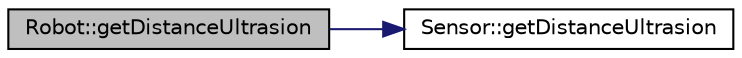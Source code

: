 digraph "Robot::getDistanceUltrasion"
{
  edge [fontname="Helvetica",fontsize="10",labelfontname="Helvetica",labelfontsize="10"];
  node [fontname="Helvetica",fontsize="10",shape=record];
  rankdir="LR";
  Node10 [label="Robot::getDistanceUltrasion",height=0.2,width=0.4,color="black", fillcolor="grey75", style="filled", fontcolor="black"];
  Node10 -> Node11 [color="midnightblue",fontsize="10",style="solid",fontname="Helvetica"];
  Node11 [label="Sensor::getDistanceUltrasion",height=0.2,width=0.4,color="black", fillcolor="white", style="filled",URL="$class_sensor.html#ac52b531672dcadef0bc4993590d0c5d0",tooltip="return the distance between an object and the robot "];
}
